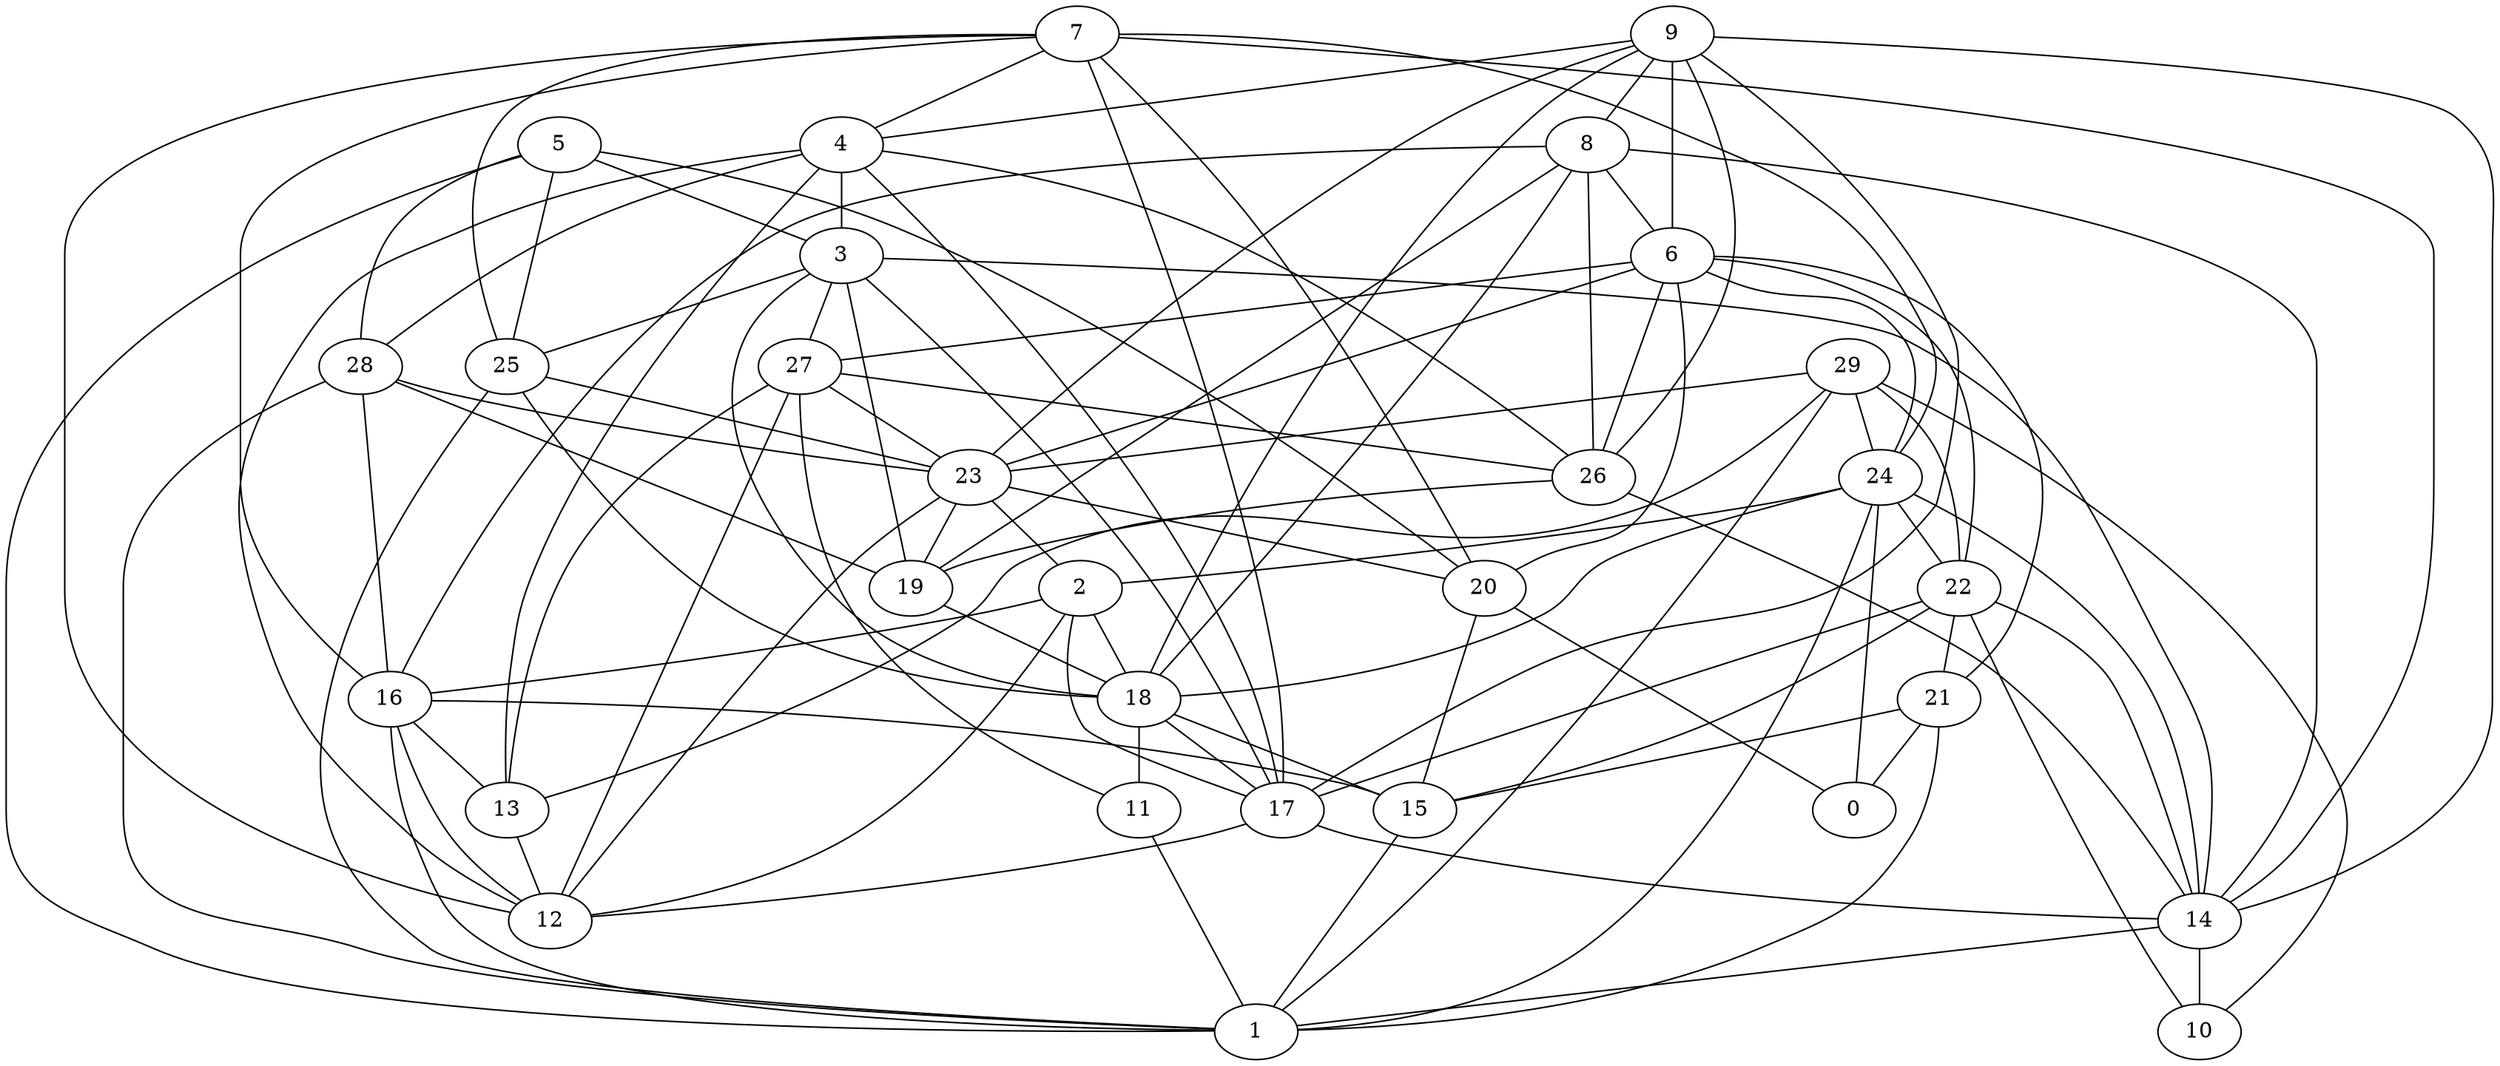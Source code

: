 digraph GG_graph {

subgraph G_graph {
edge [color = black]
"26" -> "19" [dir = none]
"26" -> "14" [dir = none]
"19" -> "18" [dir = none]
"29" -> "13" [dir = none]
"29" -> "10" [dir = none]
"29" -> "22" [dir = none]
"29" -> "23" [dir = none]
"29" -> "24" [dir = none]
"29" -> "1" [dir = none]
"15" -> "1" [dir = none]
"27" -> "26" [dir = none]
"27" -> "12" [dir = none]
"27" -> "23" [dir = none]
"27" -> "13" [dir = none]
"27" -> "11" [dir = none]
"20" -> "0" [dir = none]
"20" -> "15" [dir = none]
"24" -> "2" [dir = none]
"24" -> "1" [dir = none]
"24" -> "0" [dir = none]
"24" -> "14" [dir = none]
"24" -> "22" [dir = none]
"22" -> "17" [dir = none]
"22" -> "14" [dir = none]
"22" -> "15" [dir = none]
"22" -> "10" [dir = none]
"22" -> "21" [dir = none]
"9" -> "18" [dir = none]
"9" -> "8" [dir = none]
"9" -> "17" [dir = none]
"9" -> "23" [dir = none]
"9" -> "4" [dir = none]
"9" -> "6" [dir = none]
"14" -> "10" [dir = none]
"14" -> "1" [dir = none]
"18" -> "11" [dir = none]
"18" -> "15" [dir = none]
"18" -> "17" [dir = none]
"11" -> "1" [dir = none]
"8" -> "16" [dir = none]
"8" -> "6" [dir = none]
"8" -> "26" [dir = none]
"8" -> "14" [dir = none]
"8" -> "18" [dir = none]
"7" -> "12" [dir = none]
"7" -> "4" [dir = none]
"7" -> "24" [dir = none]
"7" -> "20" [dir = none]
"7" -> "14" [dir = none]
"7" -> "25" [dir = none]
"17" -> "12" [dir = none]
"17" -> "14" [dir = none]
"28" -> "1" [dir = none]
"28" -> "16" [dir = none]
"28" -> "19" [dir = none]
"4" -> "3" [dir = none]
"4" -> "26" [dir = none]
"4" -> "13" [dir = none]
"4" -> "28" [dir = none]
"4" -> "12" [dir = none]
"21" -> "15" [dir = none]
"21" -> "0" [dir = none]
"21" -> "1" [dir = none]
"23" -> "20" [dir = none]
"23" -> "19" [dir = none]
"23" -> "2" [dir = none]
"23" -> "12" [dir = none]
"6" -> "21" [dir = none]
"6" -> "20" [dir = none]
"6" -> "22" [dir = none]
"6" -> "23" [dir = none]
"6" -> "26" [dir = none]
"3" -> "25" [dir = none]
"3" -> "19" [dir = none]
"3" -> "18" [dir = none]
"3" -> "27" [dir = none]
"16" -> "1" [dir = none]
"16" -> "13" [dir = none]
"16" -> "12" [dir = none]
"16" -> "15" [dir = none]
"5" -> "3" [dir = none]
"5" -> "28" [dir = none]
"5" -> "25" [dir = none]
"2" -> "12" [dir = none]
"2" -> "16" [dir = none]
"2" -> "17" [dir = none]
"25" -> "23" [dir = none]
"9" -> "26" [dir = none]
"9" -> "14" [dir = none]
"7" -> "17" [dir = none]
"4" -> "17" [dir = none]
"5" -> "1" [dir = none]
"25" -> "1" [dir = none]
"6" -> "27" [dir = none]
"5" -> "20" [dir = none]
"25" -> "18" [dir = none]
"3" -> "14" [dir = none]
"2" -> "18" [dir = none]
"6" -> "24" [dir = none]
"28" -> "23" [dir = none]
"8" -> "19" [dir = none]
"7" -> "16" [dir = none]
"13" -> "12" [dir = none]
"3" -> "17" [dir = none]
"24" -> "18" [dir = none]
}

}
